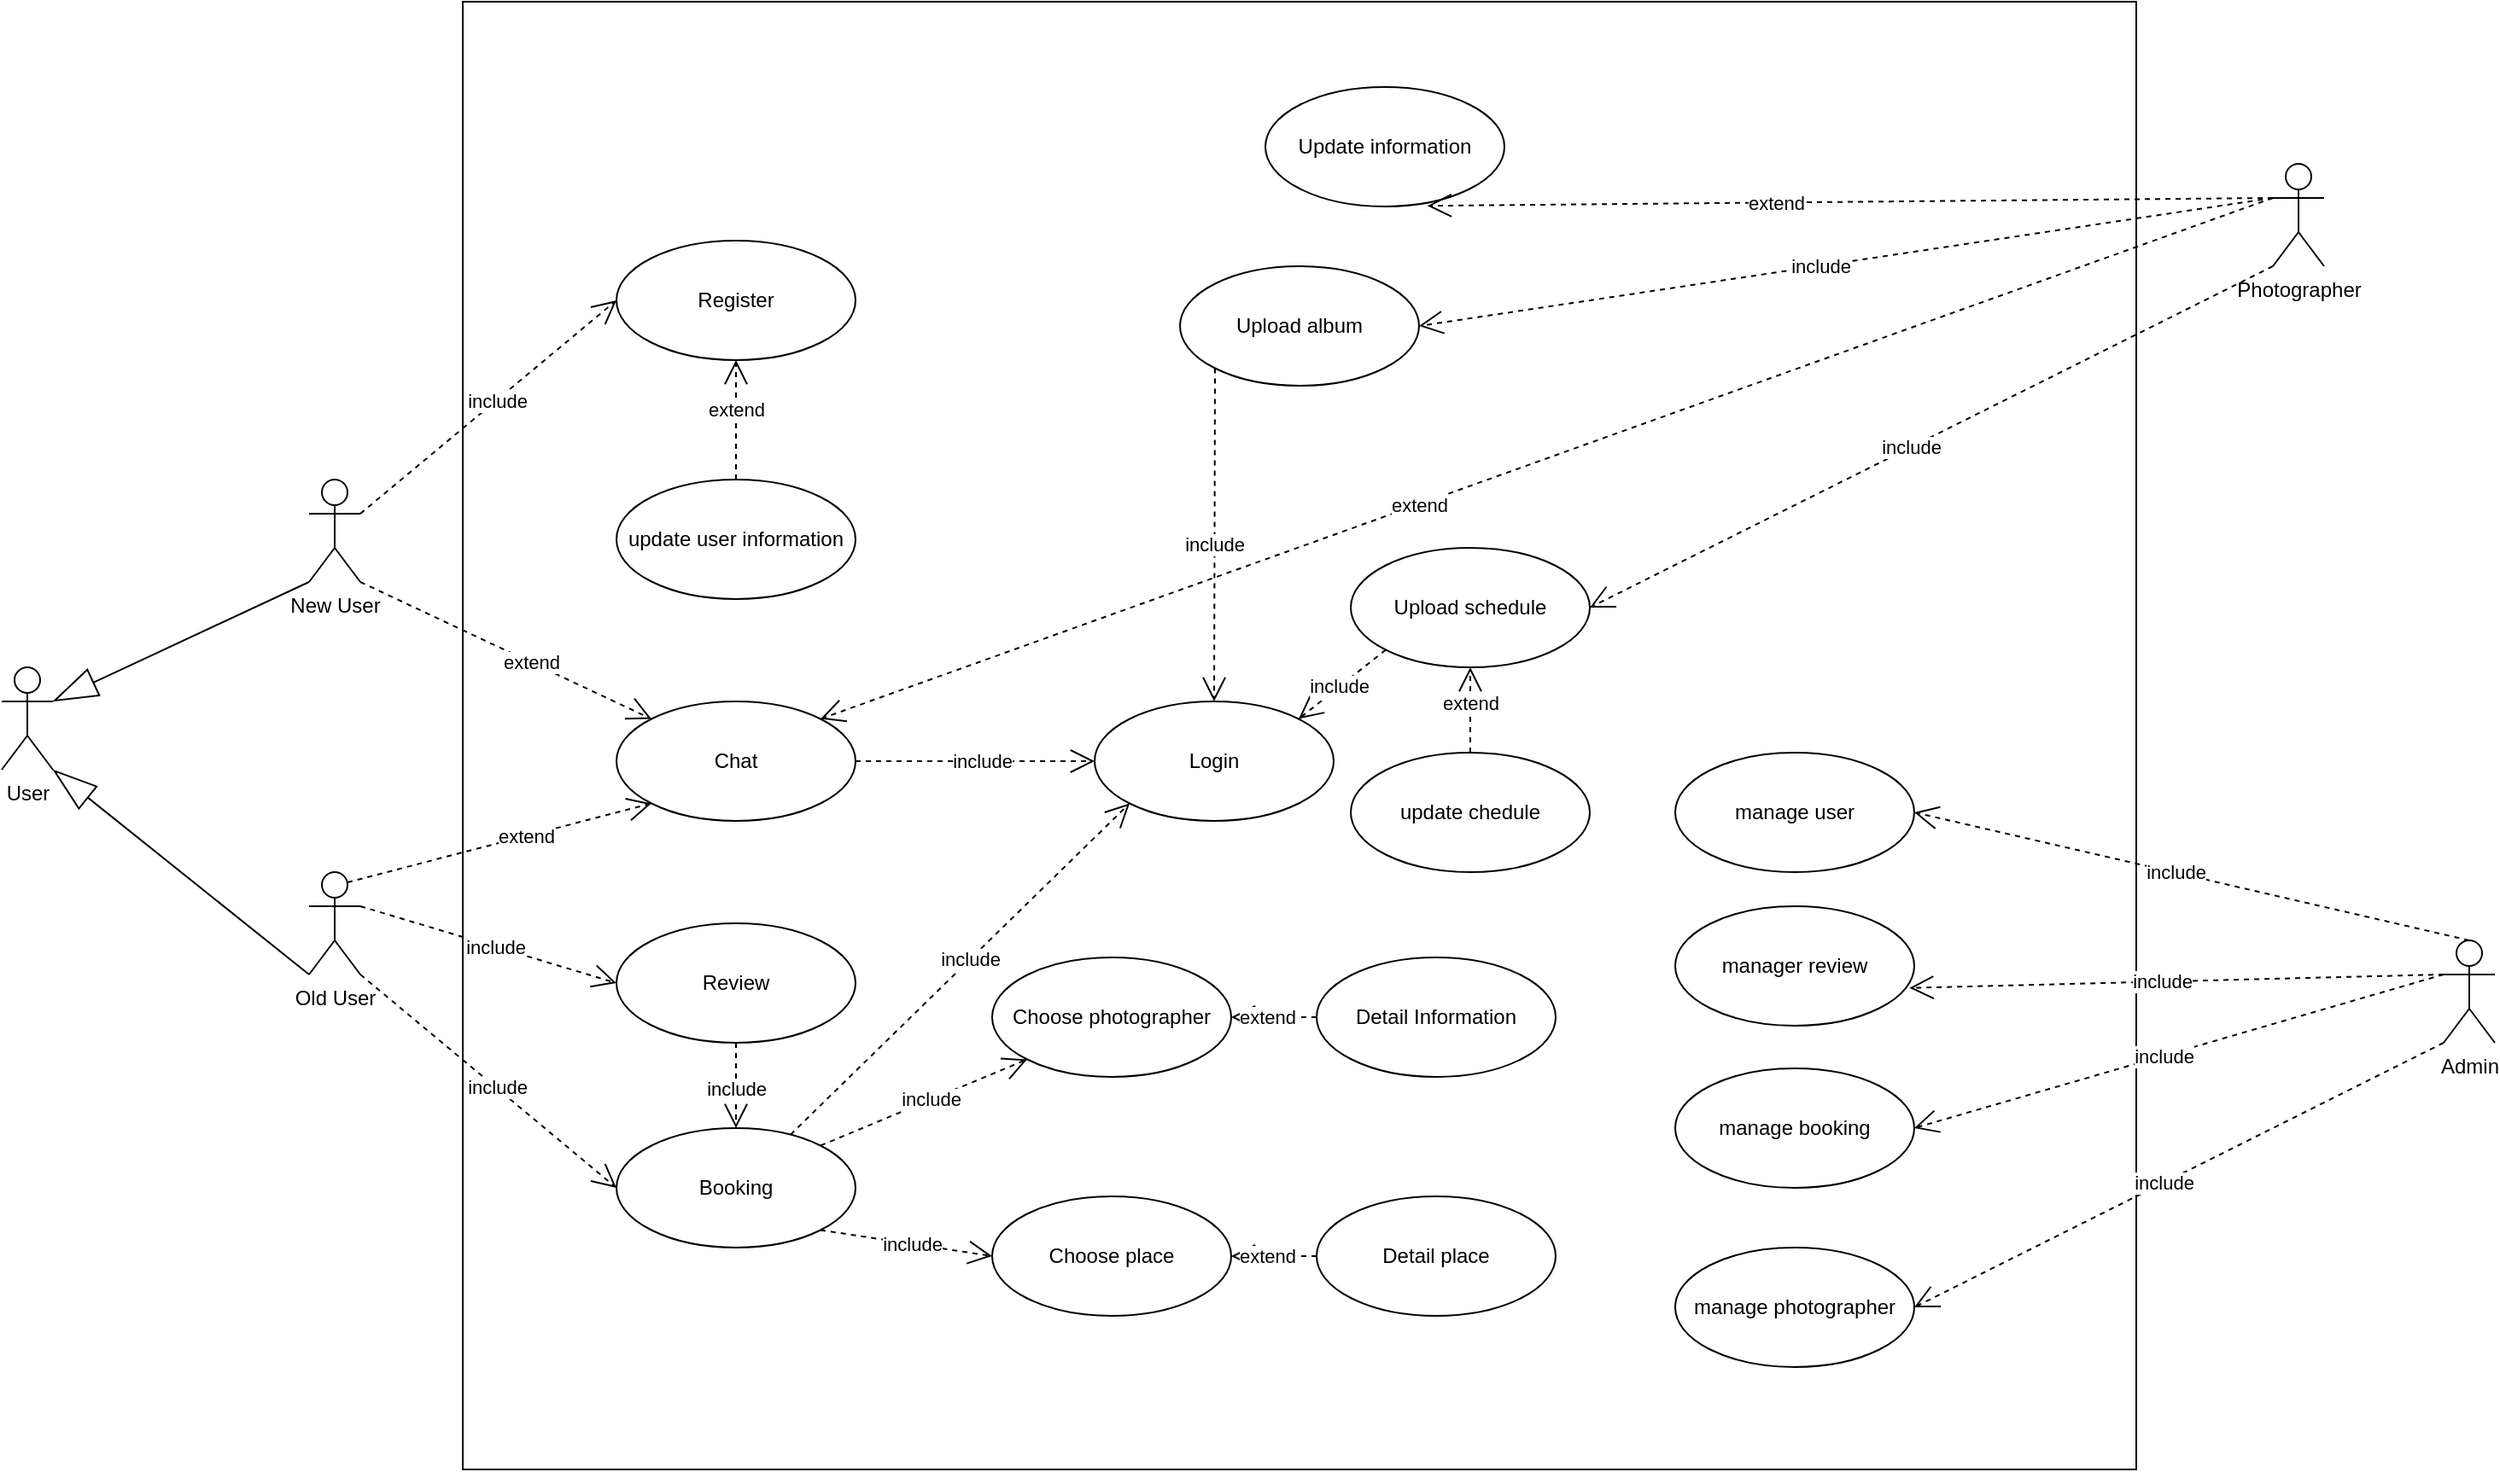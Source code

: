 <mxfile version="13.7.9" type="github">
  <diagram id="EGZNZqLGof7JbSLH0rr6" name="Page-1">
    <mxGraphModel dx="1426" dy="783" grid="1" gridSize="10" guides="1" tooltips="1" connect="1" arrows="1" fold="1" page="1" pageScale="1" pageWidth="1100" pageHeight="1700" math="0" shadow="0">
      <root>
        <mxCell id="0" />
        <mxCell id="1" parent="0" />
        <mxCell id="xwwWXdzjIdcxHAzQ7T1N-61" value="" style="rounded=0;whiteSpace=wrap;html=1;" vertex="1" parent="1">
          <mxGeometry x="690" y="1660" width="980" height="860" as="geometry" />
        </mxCell>
        <mxCell id="xwwWXdzjIdcxHAzQ7T1N-62" value="User" style="shape=umlActor;verticalLabelPosition=bottom;verticalAlign=top;html=1;" vertex="1" parent="1">
          <mxGeometry x="420" y="2050" width="30" height="60" as="geometry" />
        </mxCell>
        <mxCell id="xwwWXdzjIdcxHAzQ7T1N-63" value="New User" style="shape=umlActor;verticalLabelPosition=bottom;verticalAlign=top;html=1;" vertex="1" parent="1">
          <mxGeometry x="600" y="1940" width="30" height="60" as="geometry" />
        </mxCell>
        <mxCell id="xwwWXdzjIdcxHAzQ7T1N-64" value="Old User" style="shape=umlActor;verticalLabelPosition=bottom;verticalAlign=top;html=1;" vertex="1" parent="1">
          <mxGeometry x="600" y="2170" width="30" height="60" as="geometry" />
        </mxCell>
        <mxCell id="xwwWXdzjIdcxHAzQ7T1N-65" value="Register" style="ellipse;whiteSpace=wrap;html=1;" vertex="1" parent="1">
          <mxGeometry x="780" y="1800" width="140" height="70" as="geometry" />
        </mxCell>
        <mxCell id="xwwWXdzjIdcxHAzQ7T1N-66" value="Chat" style="ellipse;whiteSpace=wrap;html=1;" vertex="1" parent="1">
          <mxGeometry x="780" y="2070" width="140" height="70" as="geometry" />
        </mxCell>
        <mxCell id="xwwWXdzjIdcxHAzQ7T1N-67" value="Login" style="ellipse;whiteSpace=wrap;html=1;" vertex="1" parent="1">
          <mxGeometry x="1060" y="2070" width="140" height="70" as="geometry" />
        </mxCell>
        <mxCell id="xwwWXdzjIdcxHAzQ7T1N-68" value="Booking" style="ellipse;whiteSpace=wrap;html=1;" vertex="1" parent="1">
          <mxGeometry x="780" y="2320" width="140" height="70" as="geometry" />
        </mxCell>
        <mxCell id="xwwWXdzjIdcxHAzQ7T1N-69" value="Choose photographer" style="ellipse;whiteSpace=wrap;html=1;" vertex="1" parent="1">
          <mxGeometry x="1000" y="2220" width="140" height="70" as="geometry" />
        </mxCell>
        <mxCell id="xwwWXdzjIdcxHAzQ7T1N-70" value="Choose place" style="ellipse;whiteSpace=wrap;html=1;" vertex="1" parent="1">
          <mxGeometry x="1000" y="2360" width="140" height="70" as="geometry" />
        </mxCell>
        <mxCell id="xwwWXdzjIdcxHAzQ7T1N-71" value="Review" style="ellipse;whiteSpace=wrap;html=1;" vertex="1" parent="1">
          <mxGeometry x="780" y="2200" width="140" height="70" as="geometry" />
        </mxCell>
        <mxCell id="xwwWXdzjIdcxHAzQ7T1N-72" value="Upload album" style="ellipse;whiteSpace=wrap;html=1;" vertex="1" parent="1">
          <mxGeometry x="1110" y="1815" width="140" height="70" as="geometry" />
        </mxCell>
        <mxCell id="xwwWXdzjIdcxHAzQ7T1N-73" value="Photographer" style="shape=umlActor;verticalLabelPosition=bottom;verticalAlign=top;html=1;" vertex="1" parent="1">
          <mxGeometry x="1750" y="1755" width="30" height="60" as="geometry" />
        </mxCell>
        <mxCell id="xwwWXdzjIdcxHAzQ7T1N-74" value="Admin" style="shape=umlActor;verticalLabelPosition=bottom;verticalAlign=top;html=1;" vertex="1" parent="1">
          <mxGeometry x="1850" y="2210" width="30" height="60" as="geometry" />
        </mxCell>
        <mxCell id="xwwWXdzjIdcxHAzQ7T1N-75" value="Upload schedule" style="ellipse;whiteSpace=wrap;html=1;" vertex="1" parent="1">
          <mxGeometry x="1210" y="1980" width="140" height="70" as="geometry" />
        </mxCell>
        <mxCell id="xwwWXdzjIdcxHAzQ7T1N-76" value="" style="endArrow=blockThin;endFill=0;endSize=24;html=1;exitX=0;exitY=1;exitDx=0;exitDy=0;exitPerimeter=0;entryX=1;entryY=0.333;entryDx=0;entryDy=0;entryPerimeter=0;" edge="1" source="xwwWXdzjIdcxHAzQ7T1N-63" target="xwwWXdzjIdcxHAzQ7T1N-62" parent="1">
          <mxGeometry width="160" relative="1" as="geometry">
            <mxPoint x="560" y="2050" as="sourcePoint" />
            <mxPoint x="720" y="2050" as="targetPoint" />
          </mxGeometry>
        </mxCell>
        <mxCell id="xwwWXdzjIdcxHAzQ7T1N-77" value="" style="endArrow=blockThin;endFill=0;endSize=24;html=1;exitX=0;exitY=1;exitDx=0;exitDy=0;exitPerimeter=0;entryX=1;entryY=1;entryDx=0;entryDy=0;entryPerimeter=0;" edge="1" source="xwwWXdzjIdcxHAzQ7T1N-64" target="xwwWXdzjIdcxHAzQ7T1N-62" parent="1">
          <mxGeometry width="160" relative="1" as="geometry">
            <mxPoint x="520" y="2140" as="sourcePoint" />
            <mxPoint x="370" y="2210" as="targetPoint" />
          </mxGeometry>
        </mxCell>
        <mxCell id="xwwWXdzjIdcxHAzQ7T1N-80" value="include" style="endArrow=open;endSize=12;dashed=1;html=1;exitX=1;exitY=0.333;exitDx=0;exitDy=0;exitPerimeter=0;entryX=0;entryY=0.5;entryDx=0;entryDy=0;" edge="1" source="xwwWXdzjIdcxHAzQ7T1N-63" target="xwwWXdzjIdcxHAzQ7T1N-65" parent="1">
          <mxGeometry x="0.059" width="160" relative="1" as="geometry">
            <mxPoint x="670" y="1900" as="sourcePoint" />
            <mxPoint x="840" y="1900" as="targetPoint" />
            <mxPoint as="offset" />
          </mxGeometry>
        </mxCell>
        <mxCell id="xwwWXdzjIdcxHAzQ7T1N-81" value="include" style="endArrow=open;endSize=12;dashed=1;html=1;exitX=0;exitY=0.333;exitDx=0;exitDy=0;exitPerimeter=0;entryX=1;entryY=0.5;entryDx=0;entryDy=0;" edge="1" source="xwwWXdzjIdcxHAzQ7T1N-73" target="xwwWXdzjIdcxHAzQ7T1N-72" parent="1">
          <mxGeometry x="0.059" width="160" relative="1" as="geometry">
            <mxPoint x="1370" y="1860" as="sourcePoint" />
            <mxPoint x="1540" y="1860" as="targetPoint" />
            <mxPoint as="offset" />
          </mxGeometry>
        </mxCell>
        <mxCell id="xwwWXdzjIdcxHAzQ7T1N-82" value="include" style="endArrow=open;endSize=12;dashed=1;html=1;entryX=1;entryY=0.5;entryDx=0;entryDy=0;exitX=0;exitY=1;exitDx=0;exitDy=0;exitPerimeter=0;" edge="1" source="xwwWXdzjIdcxHAzQ7T1N-73" target="xwwWXdzjIdcxHAzQ7T1N-75" parent="1">
          <mxGeometry x="0.059" width="160" relative="1" as="geometry">
            <mxPoint x="1460" y="1900" as="sourcePoint" />
            <mxPoint x="1590" y="1780" as="targetPoint" />
            <mxPoint as="offset" />
          </mxGeometry>
        </mxCell>
        <mxCell id="xwwWXdzjIdcxHAzQ7T1N-83" value="Update information" style="ellipse;whiteSpace=wrap;html=1;" vertex="1" parent="1">
          <mxGeometry x="1160" y="1710" width="140" height="70" as="geometry" />
        </mxCell>
        <mxCell id="xwwWXdzjIdcxHAzQ7T1N-84" value="extend" style="endArrow=open;endSize=12;dashed=1;html=1;exitX=0;exitY=0.333;exitDx=0;exitDy=0;exitPerimeter=0;entryX=0.678;entryY=0.994;entryDx=0;entryDy=0;entryPerimeter=0;" edge="1" source="xwwWXdzjIdcxHAzQ7T1N-73" target="xwwWXdzjIdcxHAzQ7T1N-83" parent="1">
          <mxGeometry x="0.176" width="160" relative="1" as="geometry">
            <mxPoint x="1440" y="1790" as="sourcePoint" />
            <mxPoint x="1610" y="1790" as="targetPoint" />
            <mxPoint as="offset" />
          </mxGeometry>
        </mxCell>
        <mxCell id="xwwWXdzjIdcxHAzQ7T1N-85" value="extend" style="endArrow=open;endSize=12;dashed=1;html=1;exitX=0.75;exitY=0.1;exitDx=0;exitDy=0;exitPerimeter=0;entryX=0;entryY=1;entryDx=0;entryDy=0;" edge="1" source="xwwWXdzjIdcxHAzQ7T1N-64" target="xwwWXdzjIdcxHAzQ7T1N-66" parent="1">
          <mxGeometry x="0.176" width="160" relative="1" as="geometry">
            <mxPoint x="690" y="2140" as="sourcePoint" />
            <mxPoint x="860" y="2140" as="targetPoint" />
            <mxPoint as="offset" />
          </mxGeometry>
        </mxCell>
        <mxCell id="xwwWXdzjIdcxHAzQ7T1N-86" value="include" style="endArrow=open;endSize=12;dashed=1;html=1;exitX=1;exitY=0.333;exitDx=0;exitDy=0;exitPerimeter=0;entryX=0;entryY=0.5;entryDx=0;entryDy=0;" edge="1" source="xwwWXdzjIdcxHAzQ7T1N-64" target="xwwWXdzjIdcxHAzQ7T1N-71" parent="1">
          <mxGeometry x="0.059" width="160" relative="1" as="geometry">
            <mxPoint x="740" y="2210" as="sourcePoint" />
            <mxPoint x="910" y="2210" as="targetPoint" />
            <mxPoint as="offset" />
          </mxGeometry>
        </mxCell>
        <mxCell id="xwwWXdzjIdcxHAzQ7T1N-87" value="include" style="endArrow=open;endSize=12;dashed=1;html=1;exitX=1;exitY=1;exitDx=0;exitDy=0;exitPerimeter=0;entryX=0;entryY=0.5;entryDx=0;entryDy=0;" edge="1" source="xwwWXdzjIdcxHAzQ7T1N-64" target="xwwWXdzjIdcxHAzQ7T1N-68" parent="1">
          <mxGeometry x="0.059" width="160" relative="1" as="geometry">
            <mxPoint x="700" y="2300" as="sourcePoint" />
            <mxPoint x="870" y="2300" as="targetPoint" />
            <mxPoint as="offset" />
          </mxGeometry>
        </mxCell>
        <mxCell id="xwwWXdzjIdcxHAzQ7T1N-88" value="extend" style="endArrow=open;endSize=12;dashed=1;html=1;entryX=1;entryY=0;entryDx=0;entryDy=0;exitX=0;exitY=0.333;exitDx=0;exitDy=0;exitPerimeter=0;" edge="1" source="xwwWXdzjIdcxHAzQ7T1N-73" target="xwwWXdzjIdcxHAzQ7T1N-66" parent="1">
          <mxGeometry x="0.176" width="160" relative="1" as="geometry">
            <mxPoint x="1450" y="1900" as="sourcePoint" />
            <mxPoint x="1120" y="1990" as="targetPoint" />
            <mxPoint as="offset" />
          </mxGeometry>
        </mxCell>
        <mxCell id="xwwWXdzjIdcxHAzQ7T1N-89" value="extend" style="endArrow=open;endSize=12;dashed=1;html=1;exitX=1;exitY=1;exitDx=0;exitDy=0;exitPerimeter=0;entryX=0;entryY=0;entryDx=0;entryDy=0;" edge="1" source="xwwWXdzjIdcxHAzQ7T1N-63" target="xwwWXdzjIdcxHAzQ7T1N-66" parent="1">
          <mxGeometry x="0.176" width="160" relative="1" as="geometry">
            <mxPoint x="800" y="1960" as="sourcePoint" />
            <mxPoint x="970" y="1960" as="targetPoint" />
            <mxPoint as="offset" />
          </mxGeometry>
        </mxCell>
        <mxCell id="xwwWXdzjIdcxHAzQ7T1N-90" value="include" style="endArrow=open;endSize=12;dashed=1;html=1;exitX=0.5;exitY=1;exitDx=0;exitDy=0;entryX=0.5;entryY=0;entryDx=0;entryDy=0;" edge="1" source="xwwWXdzjIdcxHAzQ7T1N-71" target="xwwWXdzjIdcxHAzQ7T1N-68" parent="1">
          <mxGeometry x="0.059" width="160" relative="1" as="geometry">
            <mxPoint x="910" y="2290" as="sourcePoint" />
            <mxPoint x="1080" y="2290" as="targetPoint" />
            <mxPoint as="offset" />
          </mxGeometry>
        </mxCell>
        <mxCell id="xwwWXdzjIdcxHAzQ7T1N-91" value="include" style="endArrow=open;endSize=12;dashed=1;html=1;exitX=1;exitY=0;exitDx=0;exitDy=0;entryX=0;entryY=1;entryDx=0;entryDy=0;" edge="1" source="xwwWXdzjIdcxHAzQ7T1N-68" target="xwwWXdzjIdcxHAzQ7T1N-69" parent="1">
          <mxGeometry x="0.059" width="160" relative="1" as="geometry">
            <mxPoint x="960" y="2160" as="sourcePoint" />
            <mxPoint x="1130" y="2160" as="targetPoint" />
            <mxPoint as="offset" />
          </mxGeometry>
        </mxCell>
        <mxCell id="xwwWXdzjIdcxHAzQ7T1N-92" value="include" style="endArrow=open;endSize=12;dashed=1;html=1;exitX=1;exitY=1;exitDx=0;exitDy=0;entryX=0;entryY=0.5;entryDx=0;entryDy=0;" edge="1" source="xwwWXdzjIdcxHAzQ7T1N-68" target="xwwWXdzjIdcxHAzQ7T1N-70" parent="1">
          <mxGeometry x="0.059" width="160" relative="1" as="geometry">
            <mxPoint x="910" y="2170" as="sourcePoint" />
            <mxPoint x="1080" y="2170" as="targetPoint" />
            <mxPoint as="offset" />
          </mxGeometry>
        </mxCell>
        <mxCell id="xwwWXdzjIdcxHAzQ7T1N-93" value="include" style="endArrow=open;endSize=12;dashed=1;html=1;entryX=0;entryY=1;entryDx=0;entryDy=0;" edge="1" source="xwwWXdzjIdcxHAzQ7T1N-68" target="xwwWXdzjIdcxHAzQ7T1N-67" parent="1">
          <mxGeometry x="0.059" width="160" relative="1" as="geometry">
            <mxPoint x="1000" y="2130" as="sourcePoint" />
            <mxPoint x="1170" y="2130" as="targetPoint" />
            <mxPoint as="offset" />
          </mxGeometry>
        </mxCell>
        <mxCell id="xwwWXdzjIdcxHAzQ7T1N-94" value="include" style="endArrow=open;endSize=12;dashed=1;html=1;exitX=1;exitY=0.5;exitDx=0;exitDy=0;entryX=0;entryY=0.5;entryDx=0;entryDy=0;" edge="1" source="xwwWXdzjIdcxHAzQ7T1N-66" target="xwwWXdzjIdcxHAzQ7T1N-67" parent="1">
          <mxGeometry x="0.059" width="160" relative="1" as="geometry">
            <mxPoint x="930" y="1960" as="sourcePoint" />
            <mxPoint x="1100" y="1960" as="targetPoint" />
            <mxPoint as="offset" />
          </mxGeometry>
        </mxCell>
        <mxCell id="xwwWXdzjIdcxHAzQ7T1N-95" value="Detail place" style="ellipse;whiteSpace=wrap;html=1;" vertex="1" parent="1">
          <mxGeometry x="1190" y="2360" width="140" height="70" as="geometry" />
        </mxCell>
        <mxCell id="xwwWXdzjIdcxHAzQ7T1N-96" value="Detail Information" style="ellipse;whiteSpace=wrap;html=1;" vertex="1" parent="1">
          <mxGeometry x="1190" y="2220" width="140" height="70" as="geometry" />
        </mxCell>
        <mxCell id="xwwWXdzjIdcxHAzQ7T1N-97" value="extend" style="endArrow=open;endSize=12;dashed=1;html=1;exitX=0;exitY=0.5;exitDx=0;exitDy=0;entryX=1;entryY=0.5;entryDx=0;entryDy=0;" edge="1" source="xwwWXdzjIdcxHAzQ7T1N-95" target="xwwWXdzjIdcxHAzQ7T1N-70" parent="1">
          <mxGeometry x="0.176" width="160" relative="1" as="geometry">
            <mxPoint x="1390" y="2310" as="sourcePoint" />
            <mxPoint x="1560" y="2310" as="targetPoint" />
            <mxPoint as="offset" />
          </mxGeometry>
        </mxCell>
        <mxCell id="xwwWXdzjIdcxHAzQ7T1N-98" value="extend" style="endArrow=open;endSize=12;dashed=1;html=1;exitX=0;exitY=0.5;exitDx=0;exitDy=0;entryX=1;entryY=0.5;entryDx=0;entryDy=0;" edge="1" source="xwwWXdzjIdcxHAzQ7T1N-96" target="xwwWXdzjIdcxHAzQ7T1N-69" parent="1">
          <mxGeometry x="0.176" width="160" relative="1" as="geometry">
            <mxPoint x="1150" y="2190" as="sourcePoint" />
            <mxPoint x="1320" y="2190" as="targetPoint" />
            <mxPoint as="offset" />
          </mxGeometry>
        </mxCell>
        <mxCell id="xwwWXdzjIdcxHAzQ7T1N-99" value="include" style="endArrow=open;endSize=12;dashed=1;html=1;exitX=0;exitY=1;exitDx=0;exitDy=0;entryX=1;entryY=0;entryDx=0;entryDy=0;" edge="1" source="xwwWXdzjIdcxHAzQ7T1N-75" target="xwwWXdzjIdcxHAzQ7T1N-67" parent="1">
          <mxGeometry x="0.059" width="160" relative="1" as="geometry">
            <mxPoint x="1060" y="1940" as="sourcePoint" />
            <mxPoint x="1230" y="1940" as="targetPoint" />
            <mxPoint as="offset" />
          </mxGeometry>
        </mxCell>
        <mxCell id="xwwWXdzjIdcxHAzQ7T1N-100" value="include" style="endArrow=open;endSize=12;dashed=1;html=1;exitX=0;exitY=1;exitDx=0;exitDy=0;entryX=0.5;entryY=0;entryDx=0;entryDy=0;" edge="1" source="xwwWXdzjIdcxHAzQ7T1N-72" target="xwwWXdzjIdcxHAzQ7T1N-67" parent="1">
          <mxGeometry x="0.059" width="160" relative="1" as="geometry">
            <mxPoint x="1100" y="1890" as="sourcePoint" />
            <mxPoint x="1270" y="1890" as="targetPoint" />
            <mxPoint as="offset" />
          </mxGeometry>
        </mxCell>
        <mxCell id="xwwWXdzjIdcxHAzQ7T1N-101" value="update user information" style="ellipse;whiteSpace=wrap;html=1;" vertex="1" parent="1">
          <mxGeometry x="780" y="1940" width="140" height="70" as="geometry" />
        </mxCell>
        <mxCell id="xwwWXdzjIdcxHAzQ7T1N-102" value="extend" style="endArrow=open;endSize=12;dashed=1;html=1;exitX=0.5;exitY=0;exitDx=0;exitDy=0;entryX=0.5;entryY=1;entryDx=0;entryDy=0;" edge="1" source="xwwWXdzjIdcxHAzQ7T1N-101" target="xwwWXdzjIdcxHAzQ7T1N-65" parent="1">
          <mxGeometry x="0.176" width="160" relative="1" as="geometry">
            <mxPoint x="850" y="1880" as="sourcePoint" />
            <mxPoint x="1020" y="1880" as="targetPoint" />
            <mxPoint as="offset" />
          </mxGeometry>
        </mxCell>
        <mxCell id="xwwWXdzjIdcxHAzQ7T1N-103" value="update chedule" style="ellipse;whiteSpace=wrap;html=1;" vertex="1" parent="1">
          <mxGeometry x="1210" y="2100" width="140" height="70" as="geometry" />
        </mxCell>
        <mxCell id="xwwWXdzjIdcxHAzQ7T1N-104" value="extend" style="endArrow=open;endSize=12;dashed=1;html=1;entryX=0.5;entryY=1;entryDx=0;entryDy=0;exitX=0.5;exitY=0;exitDx=0;exitDy=0;" edge="1" source="xwwWXdzjIdcxHAzQ7T1N-103" target="xwwWXdzjIdcxHAzQ7T1N-75" parent="1">
          <mxGeometry x="0.176" width="160" relative="1" as="geometry">
            <mxPoint x="1520" y="2030" as="sourcePoint" />
            <mxPoint x="1690" y="2030" as="targetPoint" />
            <mxPoint as="offset" />
          </mxGeometry>
        </mxCell>
        <mxCell id="xwwWXdzjIdcxHAzQ7T1N-105" value="manage user" style="ellipse;whiteSpace=wrap;html=1;" vertex="1" parent="1">
          <mxGeometry x="1400" y="2100" width="140" height="70" as="geometry" />
        </mxCell>
        <mxCell id="xwwWXdzjIdcxHAzQ7T1N-106" value="manager review" style="ellipse;whiteSpace=wrap;html=1;" vertex="1" parent="1">
          <mxGeometry x="1400" y="2190" width="140" height="70" as="geometry" />
        </mxCell>
        <mxCell id="xwwWXdzjIdcxHAzQ7T1N-107" value="manage booking" style="ellipse;whiteSpace=wrap;html=1;" vertex="1" parent="1">
          <mxGeometry x="1400" y="2285" width="140" height="70" as="geometry" />
        </mxCell>
        <mxCell id="xwwWXdzjIdcxHAzQ7T1N-108" value="manage photographer" style="ellipse;whiteSpace=wrap;html=1;" vertex="1" parent="1">
          <mxGeometry x="1400" y="2390" width="140" height="70" as="geometry" />
        </mxCell>
        <mxCell id="xwwWXdzjIdcxHAzQ7T1N-109" value="include" style="endArrow=open;endSize=12;dashed=1;html=1;exitX=0.5;exitY=0;exitDx=0;exitDy=0;exitPerimeter=0;entryX=1;entryY=0.5;entryDx=0;entryDy=0;" edge="1" source="xwwWXdzjIdcxHAzQ7T1N-74" target="xwwWXdzjIdcxHAzQ7T1N-105" parent="1">
          <mxGeometry x="0.059" width="160" relative="1" as="geometry">
            <mxPoint x="1590" y="2220" as="sourcePoint" />
            <mxPoint x="1760" y="2220" as="targetPoint" />
            <mxPoint as="offset" />
          </mxGeometry>
        </mxCell>
        <mxCell id="xwwWXdzjIdcxHAzQ7T1N-110" value="include" style="endArrow=open;endSize=12;dashed=1;html=1;exitX=0;exitY=0.333;exitDx=0;exitDy=0;exitPerimeter=0;entryX=0.98;entryY=0.684;entryDx=0;entryDy=0;entryPerimeter=0;" edge="1" source="xwwWXdzjIdcxHAzQ7T1N-74" target="xwwWXdzjIdcxHAzQ7T1N-106" parent="1">
          <mxGeometry x="0.059" width="160" relative="1" as="geometry">
            <mxPoint x="1580" y="2260" as="sourcePoint" />
            <mxPoint x="1750" y="2260" as="targetPoint" />
            <mxPoint as="offset" />
          </mxGeometry>
        </mxCell>
        <mxCell id="xwwWXdzjIdcxHAzQ7T1N-111" value="include" style="endArrow=open;endSize=12;dashed=1;html=1;exitX=0;exitY=0.333;exitDx=0;exitDy=0;exitPerimeter=0;entryX=1;entryY=0.5;entryDx=0;entryDy=0;" edge="1" source="xwwWXdzjIdcxHAzQ7T1N-74" target="xwwWXdzjIdcxHAzQ7T1N-107" parent="1">
          <mxGeometry x="0.059" width="160" relative="1" as="geometry">
            <mxPoint x="1600" y="2360" as="sourcePoint" />
            <mxPoint x="1770" y="2360" as="targetPoint" />
            <mxPoint as="offset" />
          </mxGeometry>
        </mxCell>
        <mxCell id="xwwWXdzjIdcxHAzQ7T1N-112" value="include" style="endArrow=open;endSize=12;dashed=1;html=1;exitX=0;exitY=1;exitDx=0;exitDy=0;exitPerimeter=0;entryX=1;entryY=0.5;entryDx=0;entryDy=0;" edge="1" source="xwwWXdzjIdcxHAzQ7T1N-74" target="xwwWXdzjIdcxHAzQ7T1N-108" parent="1">
          <mxGeometry x="0.059" width="160" relative="1" as="geometry">
            <mxPoint x="1580" y="2390" as="sourcePoint" />
            <mxPoint x="1750" y="2390" as="targetPoint" />
            <mxPoint as="offset" />
          </mxGeometry>
        </mxCell>
      </root>
    </mxGraphModel>
  </diagram>
</mxfile>
